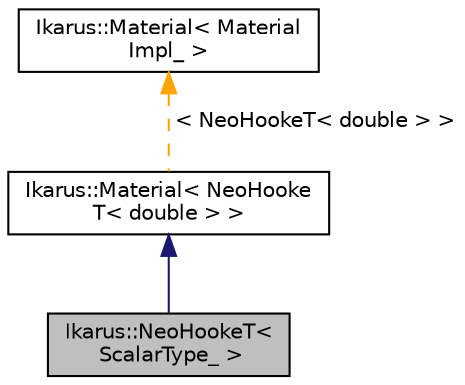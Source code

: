 digraph "Ikarus::NeoHookeT&lt; ScalarType_ &gt;"
{
 // LATEX_PDF_SIZE
  edge [fontname="Helvetica",fontsize="10",labelfontname="Helvetica",labelfontsize="10"];
  node [fontname="Helvetica",fontsize="10",shape=record];
  Node1 [label="Ikarus::NeoHookeT\<\l ScalarType_ \>",height=0.2,width=0.4,color="black", fillcolor="grey75", style="filled", fontcolor="black",tooltip=" "];
  Node2 -> Node1 [dir="back",color="midnightblue",fontsize="10",style="solid",fontname="Helvetica"];
  Node2 [label="Ikarus::Material\< NeoHooke\lT\< double \> \>",height=0.2,width=0.4,color="black", fillcolor="white", style="filled",URL="$dc/d81/a01161.html",tooltip=" "];
  Node3 -> Node2 [dir="back",color="orange",fontsize="10",style="dashed",label=" \< NeoHookeT\< double \> \>" ,fontname="Helvetica"];
  Node3 [label="Ikarus::Material\< Material\lImpl_ \>",height=0.2,width=0.4,color="black", fillcolor="white", style="filled",URL="$dc/d81/a01161.html",tooltip=" "];
}
